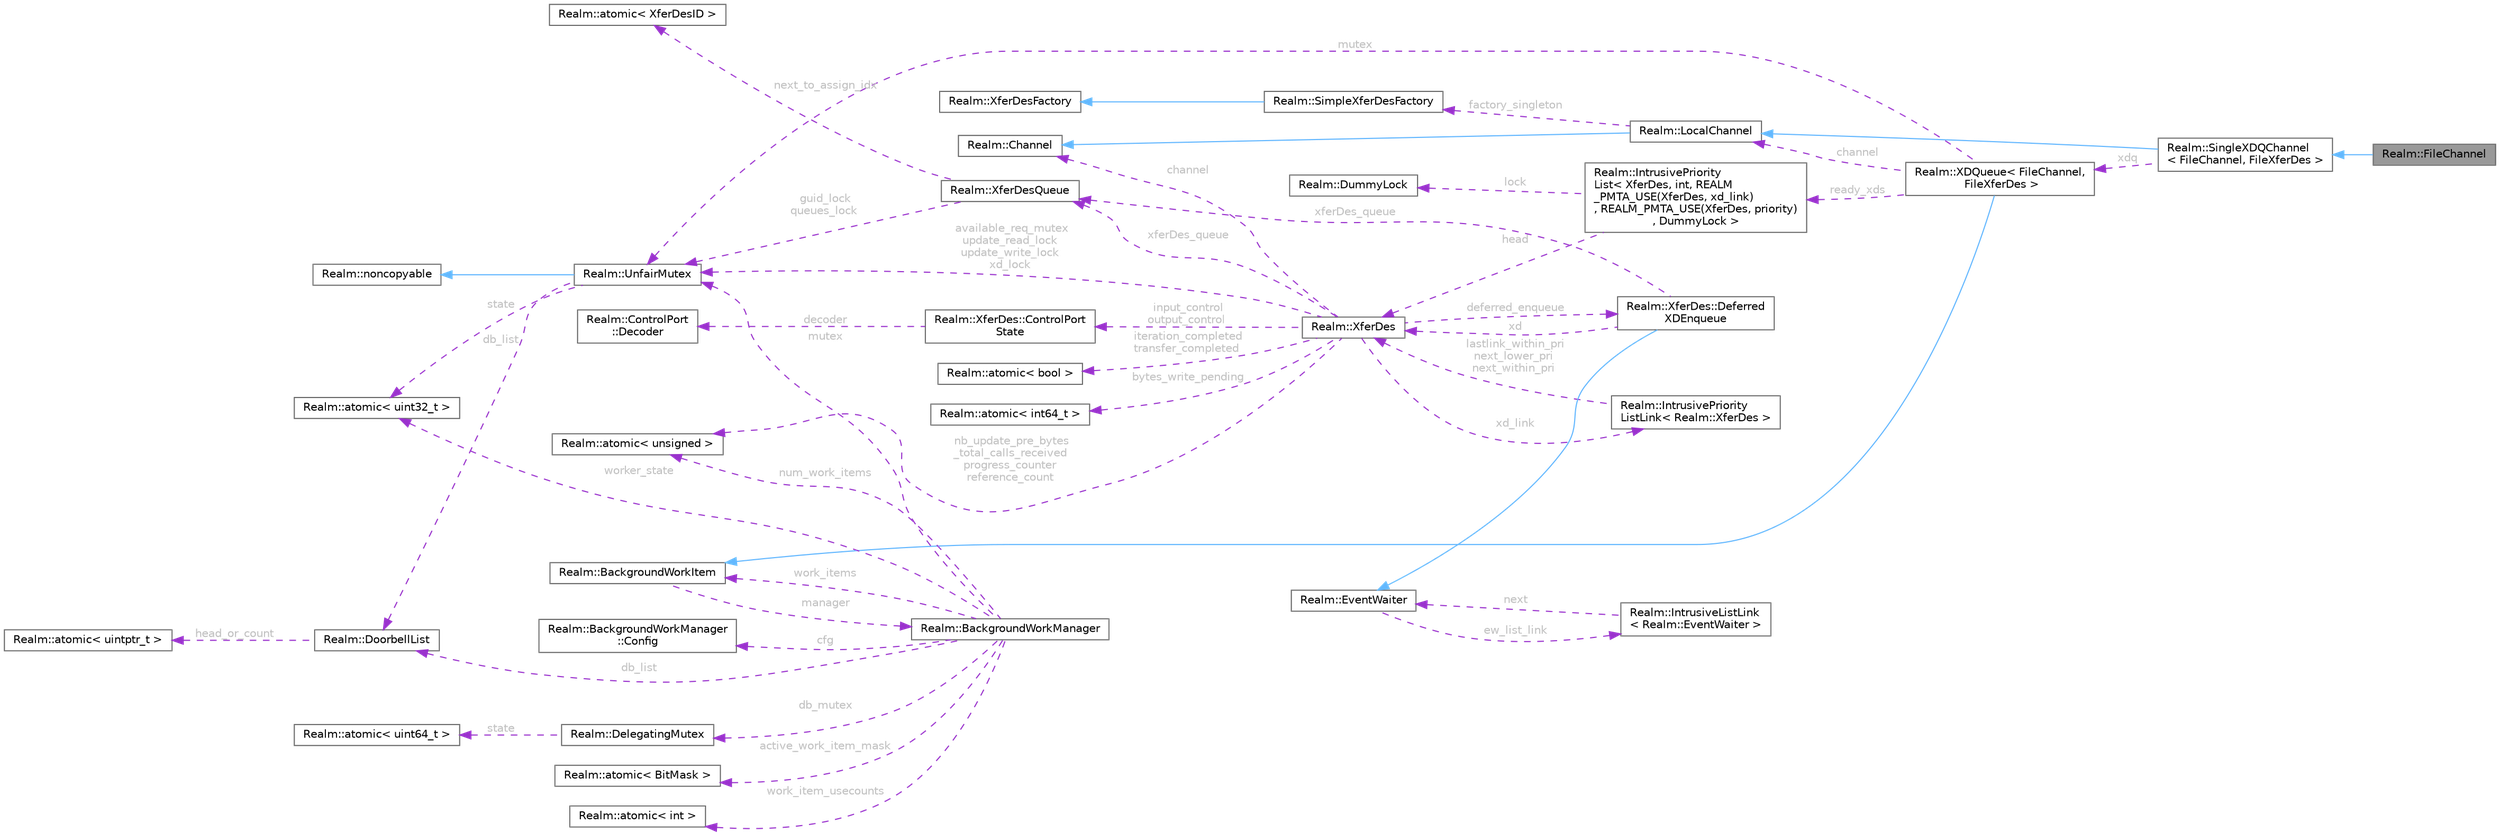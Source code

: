 digraph "Realm::FileChannel"
{
 // LATEX_PDF_SIZE
  bgcolor="transparent";
  edge [fontname=Helvetica,fontsize=10,labelfontname=Helvetica,labelfontsize=10];
  node [fontname=Helvetica,fontsize=10,shape=box,height=0.2,width=0.4];
  rankdir="LR";
  Node1 [id="Node000001",label="Realm::FileChannel",height=0.2,width=0.4,color="gray40", fillcolor="grey60", style="filled", fontcolor="black",tooltip=" "];
  Node2 -> Node1 [id="edge1_Node000001_Node000002",dir="back",color="steelblue1",style="solid",tooltip=" "];
  Node2 [id="Node000002",label="Realm::SingleXDQChannel\l\< FileChannel, FileXferDes \>",height=0.2,width=0.4,color="gray40", fillcolor="white", style="filled",URL="$classRealm_1_1SingleXDQChannel.html",tooltip=" "];
  Node3 -> Node2 [id="edge2_Node000002_Node000003",dir="back",color="steelblue1",style="solid",tooltip=" "];
  Node3 [id="Node000003",label="Realm::LocalChannel",height=0.2,width=0.4,color="gray40", fillcolor="white", style="filled",URL="$classRealm_1_1LocalChannel.html",tooltip=" "];
  Node4 -> Node3 [id="edge3_Node000003_Node000004",dir="back",color="steelblue1",style="solid",tooltip=" "];
  Node4 [id="Node000004",label="Realm::Channel",height=0.2,width=0.4,color="gray40", fillcolor="white", style="filled",URL="$classRealm_1_1Channel.html",tooltip=" "];
  Node5 -> Node3 [id="edge4_Node000003_Node000005",dir="back",color="darkorchid3",style="dashed",tooltip=" ",label=" factory_singleton",fontcolor="grey" ];
  Node5 [id="Node000005",label="Realm::SimpleXferDesFactory",height=0.2,width=0.4,color="gray40", fillcolor="white", style="filled",URL="$classRealm_1_1SimpleXferDesFactory.html",tooltip=" "];
  Node6 -> Node5 [id="edge5_Node000005_Node000006",dir="back",color="steelblue1",style="solid",tooltip=" "];
  Node6 [id="Node000006",label="Realm::XferDesFactory",height=0.2,width=0.4,color="gray40", fillcolor="white", style="filled",URL="$classRealm_1_1XferDesFactory.html",tooltip=" "];
  Node7 -> Node2 [id="edge6_Node000002_Node000007",dir="back",color="darkorchid3",style="dashed",tooltip=" ",label=" xdq",fontcolor="grey" ];
  Node7 [id="Node000007",label="Realm::XDQueue\< FileChannel,\l FileXferDes \>",height=0.2,width=0.4,color="gray40", fillcolor="white", style="filled",URL="$classRealm_1_1XDQueue.html",tooltip=" "];
  Node8 -> Node7 [id="edge7_Node000007_Node000008",dir="back",color="steelblue1",style="solid",tooltip=" "];
  Node8 [id="Node000008",label="Realm::BackgroundWorkItem",height=0.2,width=0.4,color="gray40", fillcolor="white", style="filled",URL="$classRealm_1_1BackgroundWorkItem.html",tooltip=" "];
  Node9 -> Node8 [id="edge8_Node000008_Node000009",dir="back",color="darkorchid3",style="dashed",tooltip=" ",label=" manager",fontcolor="grey" ];
  Node9 [id="Node000009",label="Realm::BackgroundWorkManager",height=0.2,width=0.4,color="gray40", fillcolor="white", style="filled",URL="$classRealm_1_1BackgroundWorkManager.html",tooltip=" "];
  Node10 -> Node9 [id="edge9_Node000009_Node000010",dir="back",color="darkorchid3",style="dashed",tooltip=" ",label=" cfg",fontcolor="grey" ];
  Node10 [id="Node000010",label="Realm::BackgroundWorkManager\l::Config",height=0.2,width=0.4,color="gray40", fillcolor="white", style="filled",URL="$structRealm_1_1BackgroundWorkManager_1_1Config.html",tooltip=" "];
  Node11 -> Node9 [id="edge10_Node000009_Node000011",dir="back",color="darkorchid3",style="dashed",tooltip=" ",label=" mutex",fontcolor="grey" ];
  Node11 [id="Node000011",label="Realm::UnfairMutex",height=0.2,width=0.4,color="gray40", fillcolor="white", style="filled",URL="$classRealm_1_1UnfairMutex.html",tooltip=" "];
  Node12 -> Node11 [id="edge11_Node000011_Node000012",dir="back",color="steelblue1",style="solid",tooltip=" "];
  Node12 [id="Node000012",label="Realm::noncopyable",height=0.2,width=0.4,color="gray40", fillcolor="white", style="filled",URL="$classRealm_1_1noncopyable.html",tooltip=" "];
  Node13 -> Node11 [id="edge12_Node000011_Node000013",dir="back",color="darkorchid3",style="dashed",tooltip=" ",label=" state",fontcolor="grey" ];
  Node13 [id="Node000013",label="Realm::atomic\< uint32_t \>",height=0.2,width=0.4,color="gray40", fillcolor="white", style="filled",URL="$classRealm_1_1atomic.html",tooltip=" "];
  Node14 -> Node11 [id="edge13_Node000011_Node000014",dir="back",color="darkorchid3",style="dashed",tooltip=" ",label=" db_list",fontcolor="grey" ];
  Node14 [id="Node000014",label="Realm::DoorbellList",height=0.2,width=0.4,color="gray40", fillcolor="white", style="filled",URL="$classRealm_1_1DoorbellList.html",tooltip=" "];
  Node15 -> Node14 [id="edge14_Node000014_Node000015",dir="back",color="darkorchid3",style="dashed",tooltip=" ",label=" head_or_count",fontcolor="grey" ];
  Node15 [id="Node000015",label="Realm::atomic\< uintptr_t \>",height=0.2,width=0.4,color="gray40", fillcolor="white", style="filled",URL="$classRealm_1_1atomic.html",tooltip=" "];
  Node16 -> Node9 [id="edge15_Node000009_Node000016",dir="back",color="darkorchid3",style="dashed",tooltip=" ",label=" num_work_items",fontcolor="grey" ];
  Node16 [id="Node000016",label="Realm::atomic\< unsigned \>",height=0.2,width=0.4,color="gray40", fillcolor="white", style="filled",URL="$classRealm_1_1atomic.html",tooltip=" "];
  Node17 -> Node9 [id="edge16_Node000009_Node000017",dir="back",color="darkorchid3",style="dashed",tooltip=" ",label=" active_work_item_mask",fontcolor="grey" ];
  Node17 [id="Node000017",label="Realm::atomic\< BitMask \>",height=0.2,width=0.4,color="gray40", fillcolor="white", style="filled",URL="$classRealm_1_1atomic.html",tooltip=" "];
  Node18 -> Node9 [id="edge17_Node000009_Node000018",dir="back",color="darkorchid3",style="dashed",tooltip=" ",label=" work_item_usecounts",fontcolor="grey" ];
  Node18 [id="Node000018",label="Realm::atomic\< int \>",height=0.2,width=0.4,color="gray40", fillcolor="white", style="filled",URL="$classRealm_1_1atomic.html",tooltip=" "];
  Node8 -> Node9 [id="edge18_Node000009_Node000008",dir="back",color="darkorchid3",style="dashed",tooltip=" ",label=" work_items",fontcolor="grey" ];
  Node13 -> Node9 [id="edge19_Node000009_Node000013",dir="back",color="darkorchid3",style="dashed",tooltip=" ",label=" worker_state",fontcolor="grey" ];
  Node19 -> Node9 [id="edge20_Node000009_Node000019",dir="back",color="darkorchid3",style="dashed",tooltip=" ",label=" db_mutex",fontcolor="grey" ];
  Node19 [id="Node000019",label="Realm::DelegatingMutex",height=0.2,width=0.4,color="gray40", fillcolor="white", style="filled",URL="$classRealm_1_1DelegatingMutex.html",tooltip=" "];
  Node20 -> Node19 [id="edge21_Node000019_Node000020",dir="back",color="darkorchid3",style="dashed",tooltip=" ",label=" state",fontcolor="grey" ];
  Node20 [id="Node000020",label="Realm::atomic\< uint64_t \>",height=0.2,width=0.4,color="gray40", fillcolor="white", style="filled",URL="$classRealm_1_1atomic.html",tooltip=" "];
  Node14 -> Node9 [id="edge22_Node000009_Node000014",dir="back",color="darkorchid3",style="dashed",tooltip=" ",label=" db_list",fontcolor="grey" ];
  Node3 -> Node7 [id="edge23_Node000007_Node000003",dir="back",color="darkorchid3",style="dashed",tooltip=" ",label=" channel",fontcolor="grey" ];
  Node11 -> Node7 [id="edge24_Node000007_Node000011",dir="back",color="darkorchid3",style="dashed",tooltip=" ",label=" mutex",fontcolor="grey" ];
  Node21 -> Node7 [id="edge25_Node000007_Node000021",dir="back",color="darkorchid3",style="dashed",tooltip=" ",label=" ready_xds",fontcolor="grey" ];
  Node21 [id="Node000021",label="Realm::IntrusivePriority\lList\< XferDes, int, REALM\l_PMTA_USE(XferDes, xd_link)\l, REALM_PMTA_USE(XferDes, priority)\l, DummyLock \>",height=0.2,width=0.4,color="gray40", fillcolor="white", style="filled",URL="$classRealm_1_1IntrusivePriorityList.html",tooltip=" "];
  Node22 -> Node21 [id="edge26_Node000021_Node000022",dir="back",color="darkorchid3",style="dashed",tooltip=" ",label=" lock",fontcolor="grey" ];
  Node22 [id="Node000022",label="Realm::DummyLock",height=0.2,width=0.4,color="gray40", fillcolor="white", style="filled",URL="$classRealm_1_1DummyLock.html",tooltip=" "];
  Node23 -> Node21 [id="edge27_Node000021_Node000023",dir="back",color="darkorchid3",style="dashed",tooltip=" ",label=" head",fontcolor="grey" ];
  Node23 [id="Node000023",label="Realm::XferDes",height=0.2,width=0.4,color="gray40", fillcolor="white", style="filled",URL="$classRealm_1_1XferDes.html",tooltip=" "];
  Node24 -> Node23 [id="edge28_Node000023_Node000024",dir="back",color="darkorchid3",style="dashed",tooltip=" ",label=" xferDes_queue",fontcolor="grey" ];
  Node24 [id="Node000024",label="Realm::XferDesQueue",height=0.2,width=0.4,color="gray40", fillcolor="white", style="filled",URL="$classRealm_1_1XferDesQueue.html",tooltip=" "];
  Node11 -> Node24 [id="edge29_Node000024_Node000011",dir="back",color="darkorchid3",style="dashed",tooltip=" ",label=" guid_lock\nqueues_lock",fontcolor="grey" ];
  Node25 -> Node24 [id="edge30_Node000024_Node000025",dir="back",color="darkorchid3",style="dashed",tooltip=" ",label=" next_to_assign_idx",fontcolor="grey" ];
  Node25 [id="Node000025",label="Realm::atomic\< XferDesID \>",height=0.2,width=0.4,color="gray40", fillcolor="white", style="filled",URL="$classRealm_1_1atomic.html",tooltip=" "];
  Node26 -> Node23 [id="edge31_Node000023_Node000026",dir="back",color="darkorchid3",style="dashed",tooltip=" ",label=" iteration_completed\ntransfer_completed",fontcolor="grey" ];
  Node26 [id="Node000026",label="Realm::atomic\< bool \>",height=0.2,width=0.4,color="gray40", fillcolor="white", style="filled",URL="$classRealm_1_1atomic.html",tooltip=" "];
  Node27 -> Node23 [id="edge32_Node000023_Node000027",dir="back",color="darkorchid3",style="dashed",tooltip=" ",label=" bytes_write_pending",fontcolor="grey" ];
  Node27 [id="Node000027",label="Realm::atomic\< int64_t \>",height=0.2,width=0.4,color="gray40", fillcolor="white", style="filled",URL="$classRealm_1_1atomic.html",tooltip=" "];
  Node28 -> Node23 [id="edge33_Node000023_Node000028",dir="back",color="darkorchid3",style="dashed",tooltip=" ",label=" input_control\noutput_control",fontcolor="grey" ];
  Node28 [id="Node000028",label="Realm::XferDes::ControlPort\lState",height=0.2,width=0.4,color="gray40", fillcolor="white", style="filled",URL="$structRealm_1_1XferDes_1_1ControlPortState.html",tooltip=" "];
  Node29 -> Node28 [id="edge34_Node000028_Node000029",dir="back",color="darkorchid3",style="dashed",tooltip=" ",label=" decoder",fontcolor="grey" ];
  Node29 [id="Node000029",label="Realm::ControlPort\l::Decoder",height=0.2,width=0.4,color="gray40", fillcolor="white", style="filled",URL="$classRealm_1_1ControlPort_1_1Decoder.html",tooltip=" "];
  Node4 -> Node23 [id="edge35_Node000023_Node000004",dir="back",color="darkorchid3",style="dashed",tooltip=" ",label=" channel",fontcolor="grey" ];
  Node11 -> Node23 [id="edge36_Node000023_Node000011",dir="back",color="darkorchid3",style="dashed",tooltip=" ",label=" available_req_mutex\nupdate_read_lock\nupdate_write_lock\nxd_lock",fontcolor="grey" ];
  Node16 -> Node23 [id="edge37_Node000023_Node000016",dir="back",color="darkorchid3",style="dashed",tooltip=" ",label=" nb_update_pre_bytes\l_total_calls_received\nprogress_counter\nreference_count",fontcolor="grey" ];
  Node30 -> Node23 [id="edge38_Node000023_Node000030",dir="back",color="darkorchid3",style="dashed",tooltip=" ",label=" xd_link",fontcolor="grey" ];
  Node30 [id="Node000030",label="Realm::IntrusivePriority\lListLink\< Realm::XferDes \>",height=0.2,width=0.4,color="gray40", fillcolor="white", style="filled",URL="$structRealm_1_1IntrusivePriorityListLink.html",tooltip=" "];
  Node23 -> Node30 [id="edge39_Node000030_Node000023",dir="back",color="darkorchid3",style="dashed",tooltip=" ",label=" lastlink_within_pri\nnext_lower_pri\nnext_within_pri",fontcolor="grey" ];
  Node31 -> Node23 [id="edge40_Node000023_Node000031",dir="back",color="darkorchid3",style="dashed",tooltip=" ",label=" deferred_enqueue",fontcolor="grey" ];
  Node31 [id="Node000031",label="Realm::XferDes::Deferred\lXDEnqueue",height=0.2,width=0.4,color="gray40", fillcolor="white", style="filled",URL="$classRealm_1_1XferDes_1_1DeferredXDEnqueue.html",tooltip=" "];
  Node32 -> Node31 [id="edge41_Node000031_Node000032",dir="back",color="steelblue1",style="solid",tooltip=" "];
  Node32 [id="Node000032",label="Realm::EventWaiter",height=0.2,width=0.4,color="gray40", fillcolor="white", style="filled",URL="$classRealm_1_1EventWaiter.html",tooltip=" "];
  Node33 -> Node32 [id="edge42_Node000032_Node000033",dir="back",color="darkorchid3",style="dashed",tooltip=" ",label=" ew_list_link",fontcolor="grey" ];
  Node33 [id="Node000033",label="Realm::IntrusiveListLink\l\< Realm::EventWaiter \>",height=0.2,width=0.4,color="gray40", fillcolor="white", style="filled",URL="$structRealm_1_1IntrusiveListLink.html",tooltip=" "];
  Node32 -> Node33 [id="edge43_Node000033_Node000032",dir="back",color="darkorchid3",style="dashed",tooltip=" ",label=" next",fontcolor="grey" ];
  Node24 -> Node31 [id="edge44_Node000031_Node000024",dir="back",color="darkorchid3",style="dashed",tooltip=" ",label=" xferDes_queue",fontcolor="grey" ];
  Node23 -> Node31 [id="edge45_Node000031_Node000023",dir="back",color="darkorchid3",style="dashed",tooltip=" ",label=" xd",fontcolor="grey" ];
}
